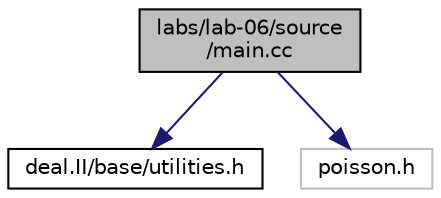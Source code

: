 digraph "labs/lab-06/source/main.cc"
{
 // LATEX_PDF_SIZE
  bgcolor="transparent";
  edge [fontname="Helvetica",fontsize="10",labelfontname="Helvetica",labelfontsize="10"];
  node [fontname="Helvetica",fontsize="10",shape=record];
  Node1 [label="labs/lab-06/source\l/main.cc",height=0.2,width=0.4,color="black", fillcolor="grey75", style="filled", fontcolor="black",tooltip=" "];
  Node1 -> Node2 [color="midnightblue",fontsize="10",style="solid",fontname="Helvetica"];
  Node2 [label="deal.II/base/utilities.h",height=0.2,width=0.4,color="black",URL="/__w/fem-with-dealii-2022/fem-with-dealii-2022/deal.tag$include_2deal_8II_2base_2utilities_8h.html.html",tooltip=" "];
  Node1 -> Node3 [color="midnightblue",fontsize="10",style="solid",fontname="Helvetica"];
  Node3 [label="poisson.h",height=0.2,width=0.4,color="grey75",tooltip=" "];
}
